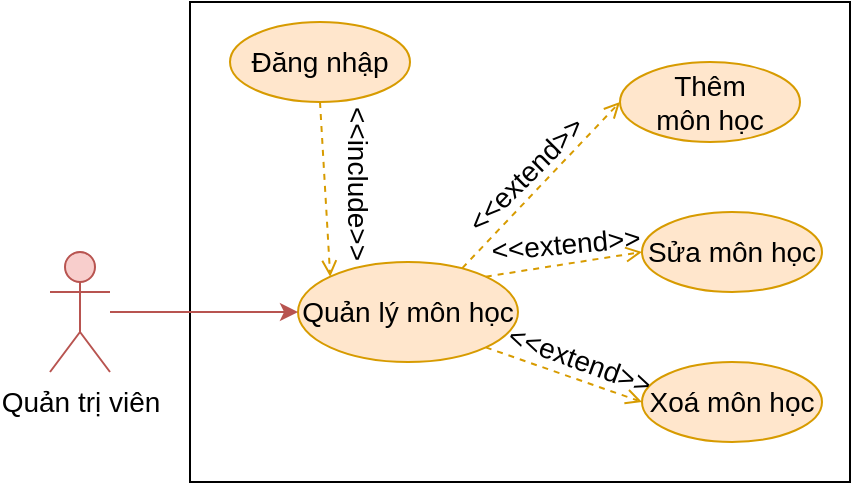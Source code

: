 <mxfile version="26.0.7">
  <diagram name="Page-1" id="BT2D-0DKCGHc0pGnwFKk">
    <mxGraphModel dx="724" dy="428" grid="1" gridSize="10" guides="1" tooltips="1" connect="1" arrows="1" fold="1" page="1" pageScale="1" pageWidth="850" pageHeight="1100" math="0" shadow="0">
      <root>
        <mxCell id="0" />
        <mxCell id="1" parent="0" />
        <mxCell id="OvyV4AKk17MS43cgxUak-2" value="" style="rounded=0;whiteSpace=wrap;html=1;" vertex="1" parent="1">
          <mxGeometry x="360" y="160" width="330" height="240" as="geometry" />
        </mxCell>
        <mxCell id="VmMUlvY6stepmoY7ygG8-1" value="Quản lý môn học" style="ellipse;whiteSpace=wrap;html=1;fillColor=#ffe6cc;strokeColor=#d79b00;fontSize=14;" parent="1" vertex="1">
          <mxGeometry x="414" y="290" width="110" height="50" as="geometry" />
        </mxCell>
        <mxCell id="VmMUlvY6stepmoY7ygG8-2" style="rounded=0;orthogonalLoop=1;jettySize=auto;html=1;entryX=0;entryY=0.5;entryDx=0;entryDy=0;fillColor=#ffe6cc;strokeColor=#d79b00;exitX=0.747;exitY=0.061;exitDx=0;exitDy=0;exitPerimeter=0;dashed=1;fontSize=14;endArrow=open;endFill=0;" parent="1" source="VmMUlvY6stepmoY7ygG8-1" target="VmMUlvY6stepmoY7ygG8-5" edge="1">
          <mxGeometry relative="1" as="geometry">
            <mxPoint x="495" y="263" as="sourcePoint" />
          </mxGeometry>
        </mxCell>
        <mxCell id="VmMUlvY6stepmoY7ygG8-3" style="rounded=0;orthogonalLoop=1;jettySize=auto;html=1;entryX=0;entryY=0.5;entryDx=0;entryDy=0;fillColor=#ffe6cc;strokeColor=#d79b00;exitX=1;exitY=0;exitDx=0;exitDy=0;dashed=1;fontSize=14;endArrow=open;endFill=0;" parent="1" source="VmMUlvY6stepmoY7ygG8-1" target="VmMUlvY6stepmoY7ygG8-6" edge="1">
          <mxGeometry relative="1" as="geometry">
            <mxPoint x="516" y="280" as="sourcePoint" />
          </mxGeometry>
        </mxCell>
        <mxCell id="VmMUlvY6stepmoY7ygG8-4" style="rounded=0;orthogonalLoop=1;jettySize=auto;html=1;exitX=1;exitY=1;exitDx=0;exitDy=0;entryX=0;entryY=0.5;entryDx=0;entryDy=0;fillColor=#ffe6cc;strokeColor=#d79b00;dashed=1;fontSize=14;endArrow=open;endFill=0;" parent="1" source="VmMUlvY6stepmoY7ygG8-1" target="VmMUlvY6stepmoY7ygG8-7" edge="1">
          <mxGeometry relative="1" as="geometry">
            <mxPoint x="503" y="294" as="sourcePoint" />
          </mxGeometry>
        </mxCell>
        <mxCell id="VmMUlvY6stepmoY7ygG8-5" value="Thêm&lt;br&gt;môn học" style="ellipse;whiteSpace=wrap;html=1;fillColor=#ffe6cc;strokeColor=#d79b00;fontSize=14;" parent="1" vertex="1">
          <mxGeometry x="575" y="190" width="90" height="40" as="geometry" />
        </mxCell>
        <mxCell id="VmMUlvY6stepmoY7ygG8-6" value="Sửa môn học" style="ellipse;whiteSpace=wrap;html=1;fillColor=#ffe6cc;strokeColor=#d79b00;fontSize=14;" parent="1" vertex="1">
          <mxGeometry x="586" y="265" width="90" height="40" as="geometry" />
        </mxCell>
        <mxCell id="VmMUlvY6stepmoY7ygG8-7" value="Xoá môn học" style="ellipse;whiteSpace=wrap;html=1;fillColor=#ffe6cc;strokeColor=#d79b00;fontSize=14;" parent="1" vertex="1">
          <mxGeometry x="586" y="340" width="90" height="40" as="geometry" />
        </mxCell>
        <mxCell id="VmMUlvY6stepmoY7ygG8-8" value="&lt;font style=&quot;font-size: 14px;&quot;&gt;&amp;lt;&amp;lt;extend&amp;gt;&amp;gt;&lt;/font&gt;" style="text;html=1;strokeColor=none;fillColor=none;align=center;verticalAlign=middle;whiteSpace=wrap;rounded=0;rotation=-45;fontSize=14;" parent="1" vertex="1">
          <mxGeometry x="498" y="231" width="60" height="30" as="geometry" />
        </mxCell>
        <mxCell id="VmMUlvY6stepmoY7ygG8-9" value="&lt;font style=&quot;font-size: 14px;&quot;&gt;&amp;lt;&amp;lt;extend&amp;gt;&amp;gt;&lt;/font&gt;" style="text;html=1;strokeColor=none;fillColor=none;align=center;verticalAlign=middle;whiteSpace=wrap;rounded=0;rotation=-5;fontSize=14;" parent="1" vertex="1">
          <mxGeometry x="518" y="266" width="60" height="30" as="geometry" />
        </mxCell>
        <mxCell id="VmMUlvY6stepmoY7ygG8-10" value="&lt;font style=&quot;font-size: 14px;&quot;&gt;&amp;lt;&amp;lt;extend&amp;gt;&amp;gt;&lt;/font&gt;" style="text;html=1;strokeColor=none;fillColor=none;align=center;verticalAlign=middle;whiteSpace=wrap;rounded=0;rotation=20;fontSize=14;" parent="1" vertex="1">
          <mxGeometry x="525" y="324" width="60" height="30" as="geometry" />
        </mxCell>
        <mxCell id="VmMUlvY6stepmoY7ygG8-11" style="rounded=0;orthogonalLoop=1;jettySize=auto;html=1;entryX=0;entryY=0.5;entryDx=0;entryDy=0;fillColor=#f8cecc;strokeColor=#b85450;fontSize=14;" parent="1" source="VmMUlvY6stepmoY7ygG8-12" edge="1">
          <mxGeometry relative="1" as="geometry">
            <mxPoint x="414.0" y="315" as="targetPoint" />
          </mxGeometry>
        </mxCell>
        <mxCell id="VmMUlvY6stepmoY7ygG8-12" value="Quản trị viên" style="shape=umlActor;verticalLabelPosition=bottom;verticalAlign=top;html=1;outlineConnect=0;fillColor=#f8cecc;strokeColor=#b85450;fontSize=14;" parent="1" vertex="1">
          <mxGeometry x="290" y="285.0" width="30" height="60" as="geometry" />
        </mxCell>
        <mxCell id="VmMUlvY6stepmoY7ygG8-13" style="rounded=0;orthogonalLoop=1;jettySize=auto;html=1;entryX=0;entryY=0;entryDx=0;entryDy=0;fillColor=#ffe6cc;strokeColor=#d79b00;endArrow=open;endFill=0;dashed=1;exitX=0.5;exitY=1;exitDx=0;exitDy=0;" parent="1" source="VmMUlvY6stepmoY7ygG8-14" target="VmMUlvY6stepmoY7ygG8-1" edge="1">
          <mxGeometry relative="1" as="geometry">
            <mxPoint x="325.5" y="106" as="targetPoint" />
            <mxPoint x="325" y="196" as="sourcePoint" />
          </mxGeometry>
        </mxCell>
        <mxCell id="VmMUlvY6stepmoY7ygG8-14" value="Đăng nhập" style="ellipse;whiteSpace=wrap;html=1;fillColor=#ffe6cc;strokeColor=#d79b00;fontSize=14;" parent="1" vertex="1">
          <mxGeometry x="380" y="170" width="90" height="40" as="geometry" />
        </mxCell>
        <mxCell id="VmMUlvY6stepmoY7ygG8-15" value="&lt;font&gt;&amp;lt;&amp;lt;include&amp;gt;&amp;gt;&lt;/font&gt;" style="text;html=1;strokeColor=none;fillColor=none;align=center;verticalAlign=middle;whiteSpace=wrap;rounded=0;rotation=90;fontSize=14;" parent="1" vertex="1">
          <mxGeometry x="414" y="236" width="60" height="30" as="geometry" />
        </mxCell>
      </root>
    </mxGraphModel>
  </diagram>
</mxfile>
